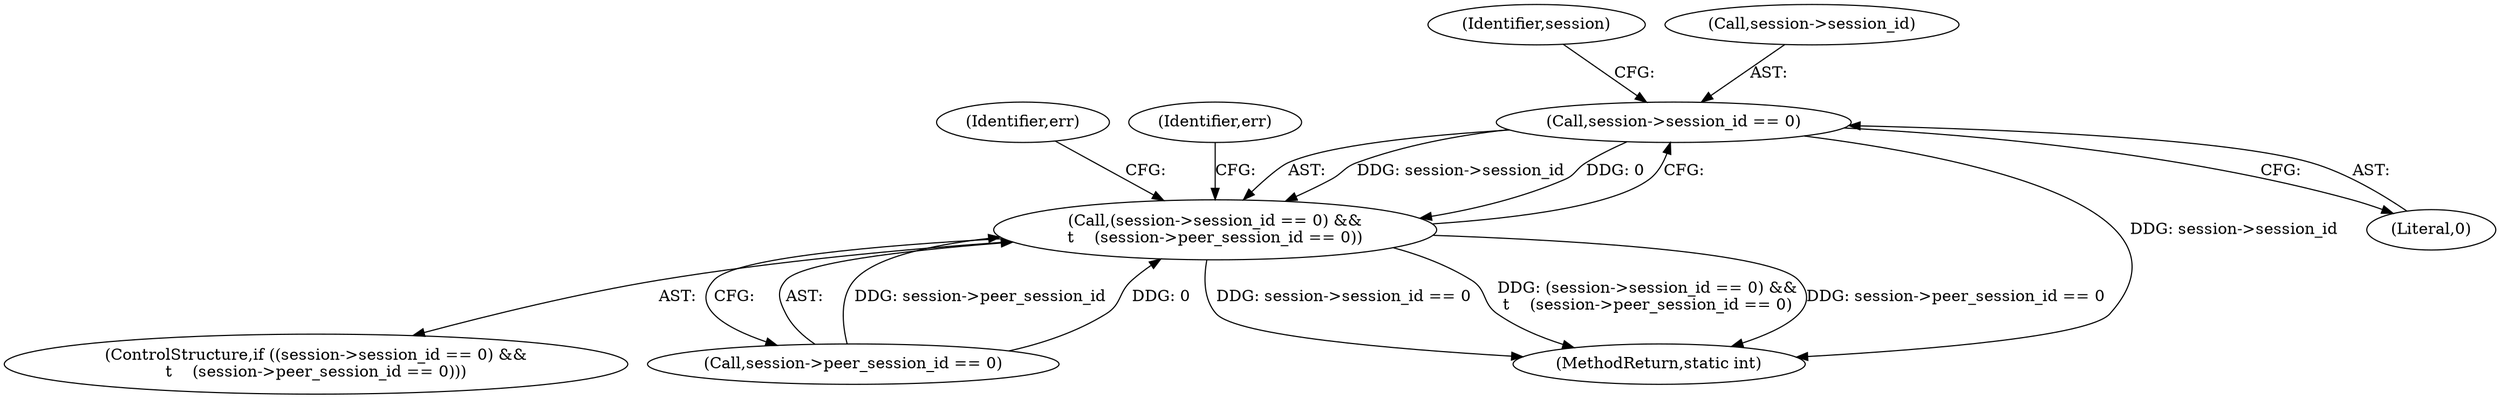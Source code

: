 digraph "0_linux_3cf521f7dc87c031617fd47e4b7aa2593c2f3daf_0@pointer" {
"1000178" [label="(Call,session->session_id == 0)"];
"1000177" [label="(Call,(session->session_id == 0) &&\n\t    (session->peer_session_id == 0))"];
"1000190" [label="(Identifier,err)"];
"1000178" [label="(Call,session->session_id == 0)"];
"1000177" [label="(Call,(session->session_id == 0) &&\n\t    (session->peer_session_id == 0))"];
"1000217" [label="(Identifier,err)"];
"1000185" [label="(Identifier,session)"];
"1000183" [label="(Call,session->peer_session_id == 0)"];
"1000176" [label="(ControlStructure,if ((session->session_id == 0) &&\n\t    (session->peer_session_id == 0)))"];
"1000232" [label="(MethodReturn,static int)"];
"1000182" [label="(Literal,0)"];
"1000179" [label="(Call,session->session_id)"];
"1000178" -> "1000177"  [label="AST: "];
"1000178" -> "1000182"  [label="CFG: "];
"1000179" -> "1000178"  [label="AST: "];
"1000182" -> "1000178"  [label="AST: "];
"1000185" -> "1000178"  [label="CFG: "];
"1000177" -> "1000178"  [label="CFG: "];
"1000178" -> "1000232"  [label="DDG: session->session_id"];
"1000178" -> "1000177"  [label="DDG: session->session_id"];
"1000178" -> "1000177"  [label="DDG: 0"];
"1000177" -> "1000176"  [label="AST: "];
"1000177" -> "1000183"  [label="CFG: "];
"1000183" -> "1000177"  [label="AST: "];
"1000190" -> "1000177"  [label="CFG: "];
"1000217" -> "1000177"  [label="CFG: "];
"1000177" -> "1000232"  [label="DDG: session->session_id == 0"];
"1000177" -> "1000232"  [label="DDG: (session->session_id == 0) &&\n\t    (session->peer_session_id == 0)"];
"1000177" -> "1000232"  [label="DDG: session->peer_session_id == 0"];
"1000183" -> "1000177"  [label="DDG: session->peer_session_id"];
"1000183" -> "1000177"  [label="DDG: 0"];
}
